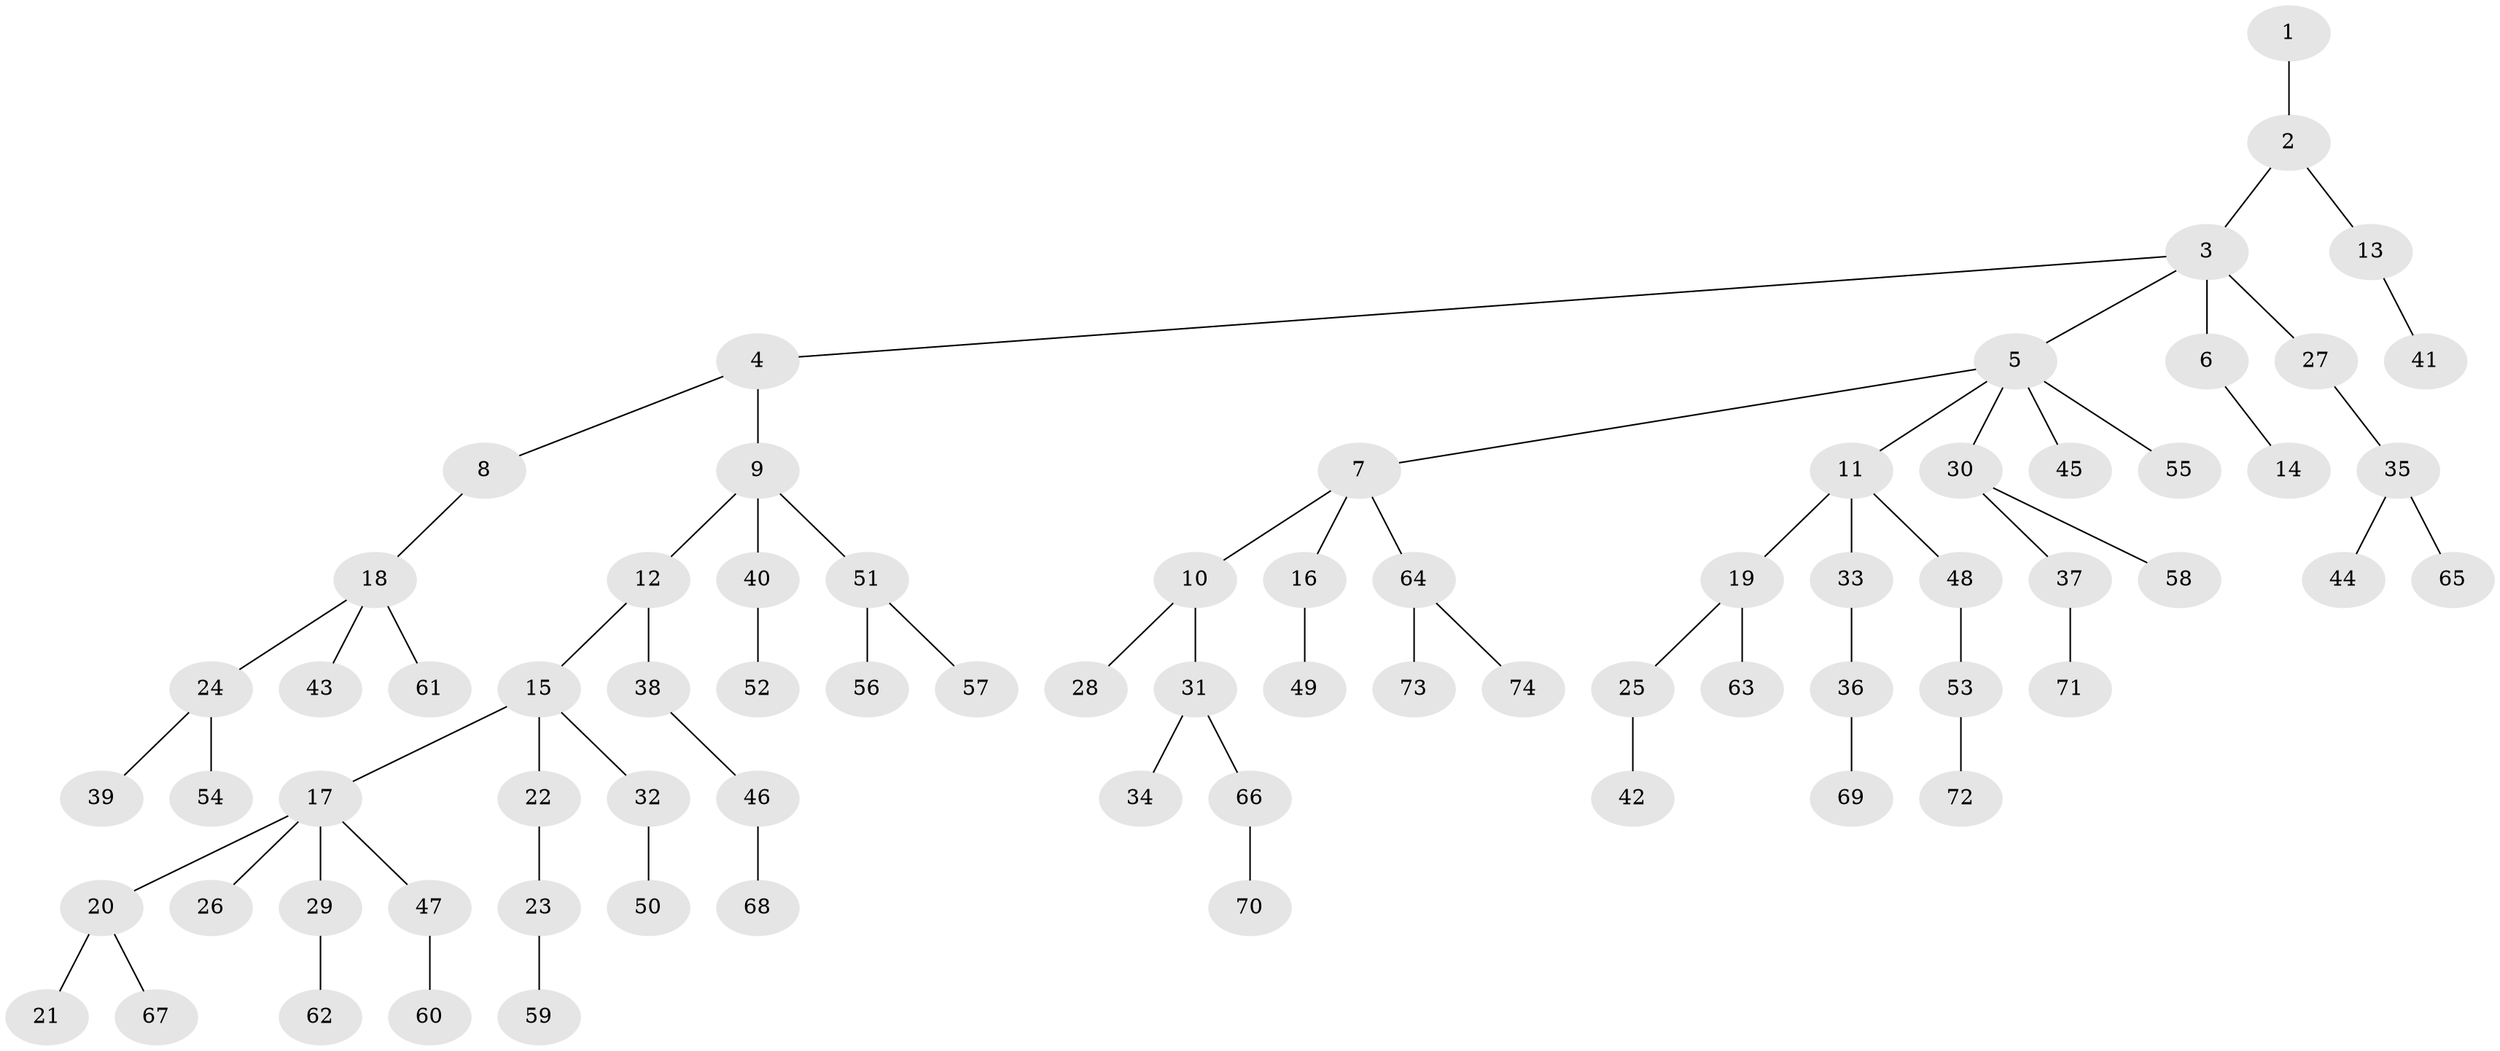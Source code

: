 // Generated by graph-tools (version 1.1) at 2025/02/03/09/25 03:02:17]
// undirected, 74 vertices, 73 edges
graph export_dot {
graph [start="1"]
  node [color=gray90,style=filled];
  1;
  2;
  3;
  4;
  5;
  6;
  7;
  8;
  9;
  10;
  11;
  12;
  13;
  14;
  15;
  16;
  17;
  18;
  19;
  20;
  21;
  22;
  23;
  24;
  25;
  26;
  27;
  28;
  29;
  30;
  31;
  32;
  33;
  34;
  35;
  36;
  37;
  38;
  39;
  40;
  41;
  42;
  43;
  44;
  45;
  46;
  47;
  48;
  49;
  50;
  51;
  52;
  53;
  54;
  55;
  56;
  57;
  58;
  59;
  60;
  61;
  62;
  63;
  64;
  65;
  66;
  67;
  68;
  69;
  70;
  71;
  72;
  73;
  74;
  1 -- 2;
  2 -- 3;
  2 -- 13;
  3 -- 4;
  3 -- 5;
  3 -- 6;
  3 -- 27;
  4 -- 8;
  4 -- 9;
  5 -- 7;
  5 -- 11;
  5 -- 30;
  5 -- 45;
  5 -- 55;
  6 -- 14;
  7 -- 10;
  7 -- 16;
  7 -- 64;
  8 -- 18;
  9 -- 12;
  9 -- 40;
  9 -- 51;
  10 -- 28;
  10 -- 31;
  11 -- 19;
  11 -- 33;
  11 -- 48;
  12 -- 15;
  12 -- 38;
  13 -- 41;
  15 -- 17;
  15 -- 22;
  15 -- 32;
  16 -- 49;
  17 -- 20;
  17 -- 26;
  17 -- 29;
  17 -- 47;
  18 -- 24;
  18 -- 43;
  18 -- 61;
  19 -- 25;
  19 -- 63;
  20 -- 21;
  20 -- 67;
  22 -- 23;
  23 -- 59;
  24 -- 39;
  24 -- 54;
  25 -- 42;
  27 -- 35;
  29 -- 62;
  30 -- 37;
  30 -- 58;
  31 -- 34;
  31 -- 66;
  32 -- 50;
  33 -- 36;
  35 -- 44;
  35 -- 65;
  36 -- 69;
  37 -- 71;
  38 -- 46;
  40 -- 52;
  46 -- 68;
  47 -- 60;
  48 -- 53;
  51 -- 56;
  51 -- 57;
  53 -- 72;
  64 -- 73;
  64 -- 74;
  66 -- 70;
}
